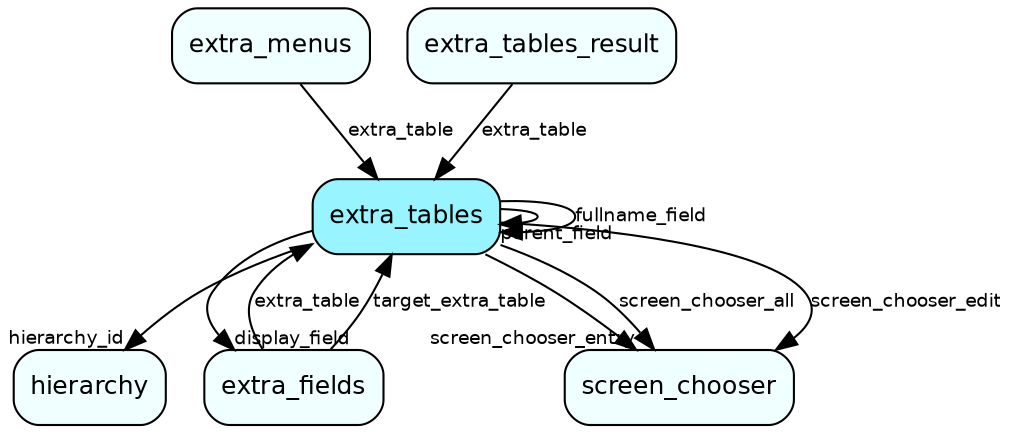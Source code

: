 digraph extra_tables  {
node [shape = box style="rounded, filled" fontname = "Helvetica" fontsize = "12" ]
edge [fontname = "Helvetica" fontsize = "9"]

extra_tables[fillcolor = "cadetblue1"]
hierarchy[fillcolor = "azure1"]
extra_fields[fillcolor = "azure1"]
screen_chooser[fillcolor = "azure1"]
extra_menus[fillcolor = "azure1"]
extra_tables_result[fillcolor = "azure1"]
extra_tables -> hierarchy [headlabel = "hierarchy_id"]
extra_tables -> extra_fields [headlabel = "display_field"]
extra_tables -> extra_tables [headlabel = "parent_field"]
extra_tables -> extra_tables [label = "fullname_field"]
extra_tables -> screen_chooser [headlabel = "screen_chooser_entry"]
extra_tables -> screen_chooser [label = "screen_chooser_all"]
extra_tables -> screen_chooser [label = "screen_chooser_edit"]
extra_fields -> extra_tables [label = "extra_table"]
extra_fields -> extra_tables [label = "target_extra_table"]
extra_menus -> extra_tables [label = "extra_table"]
extra_tables_result -> extra_tables [label = "extra_table"]
}
